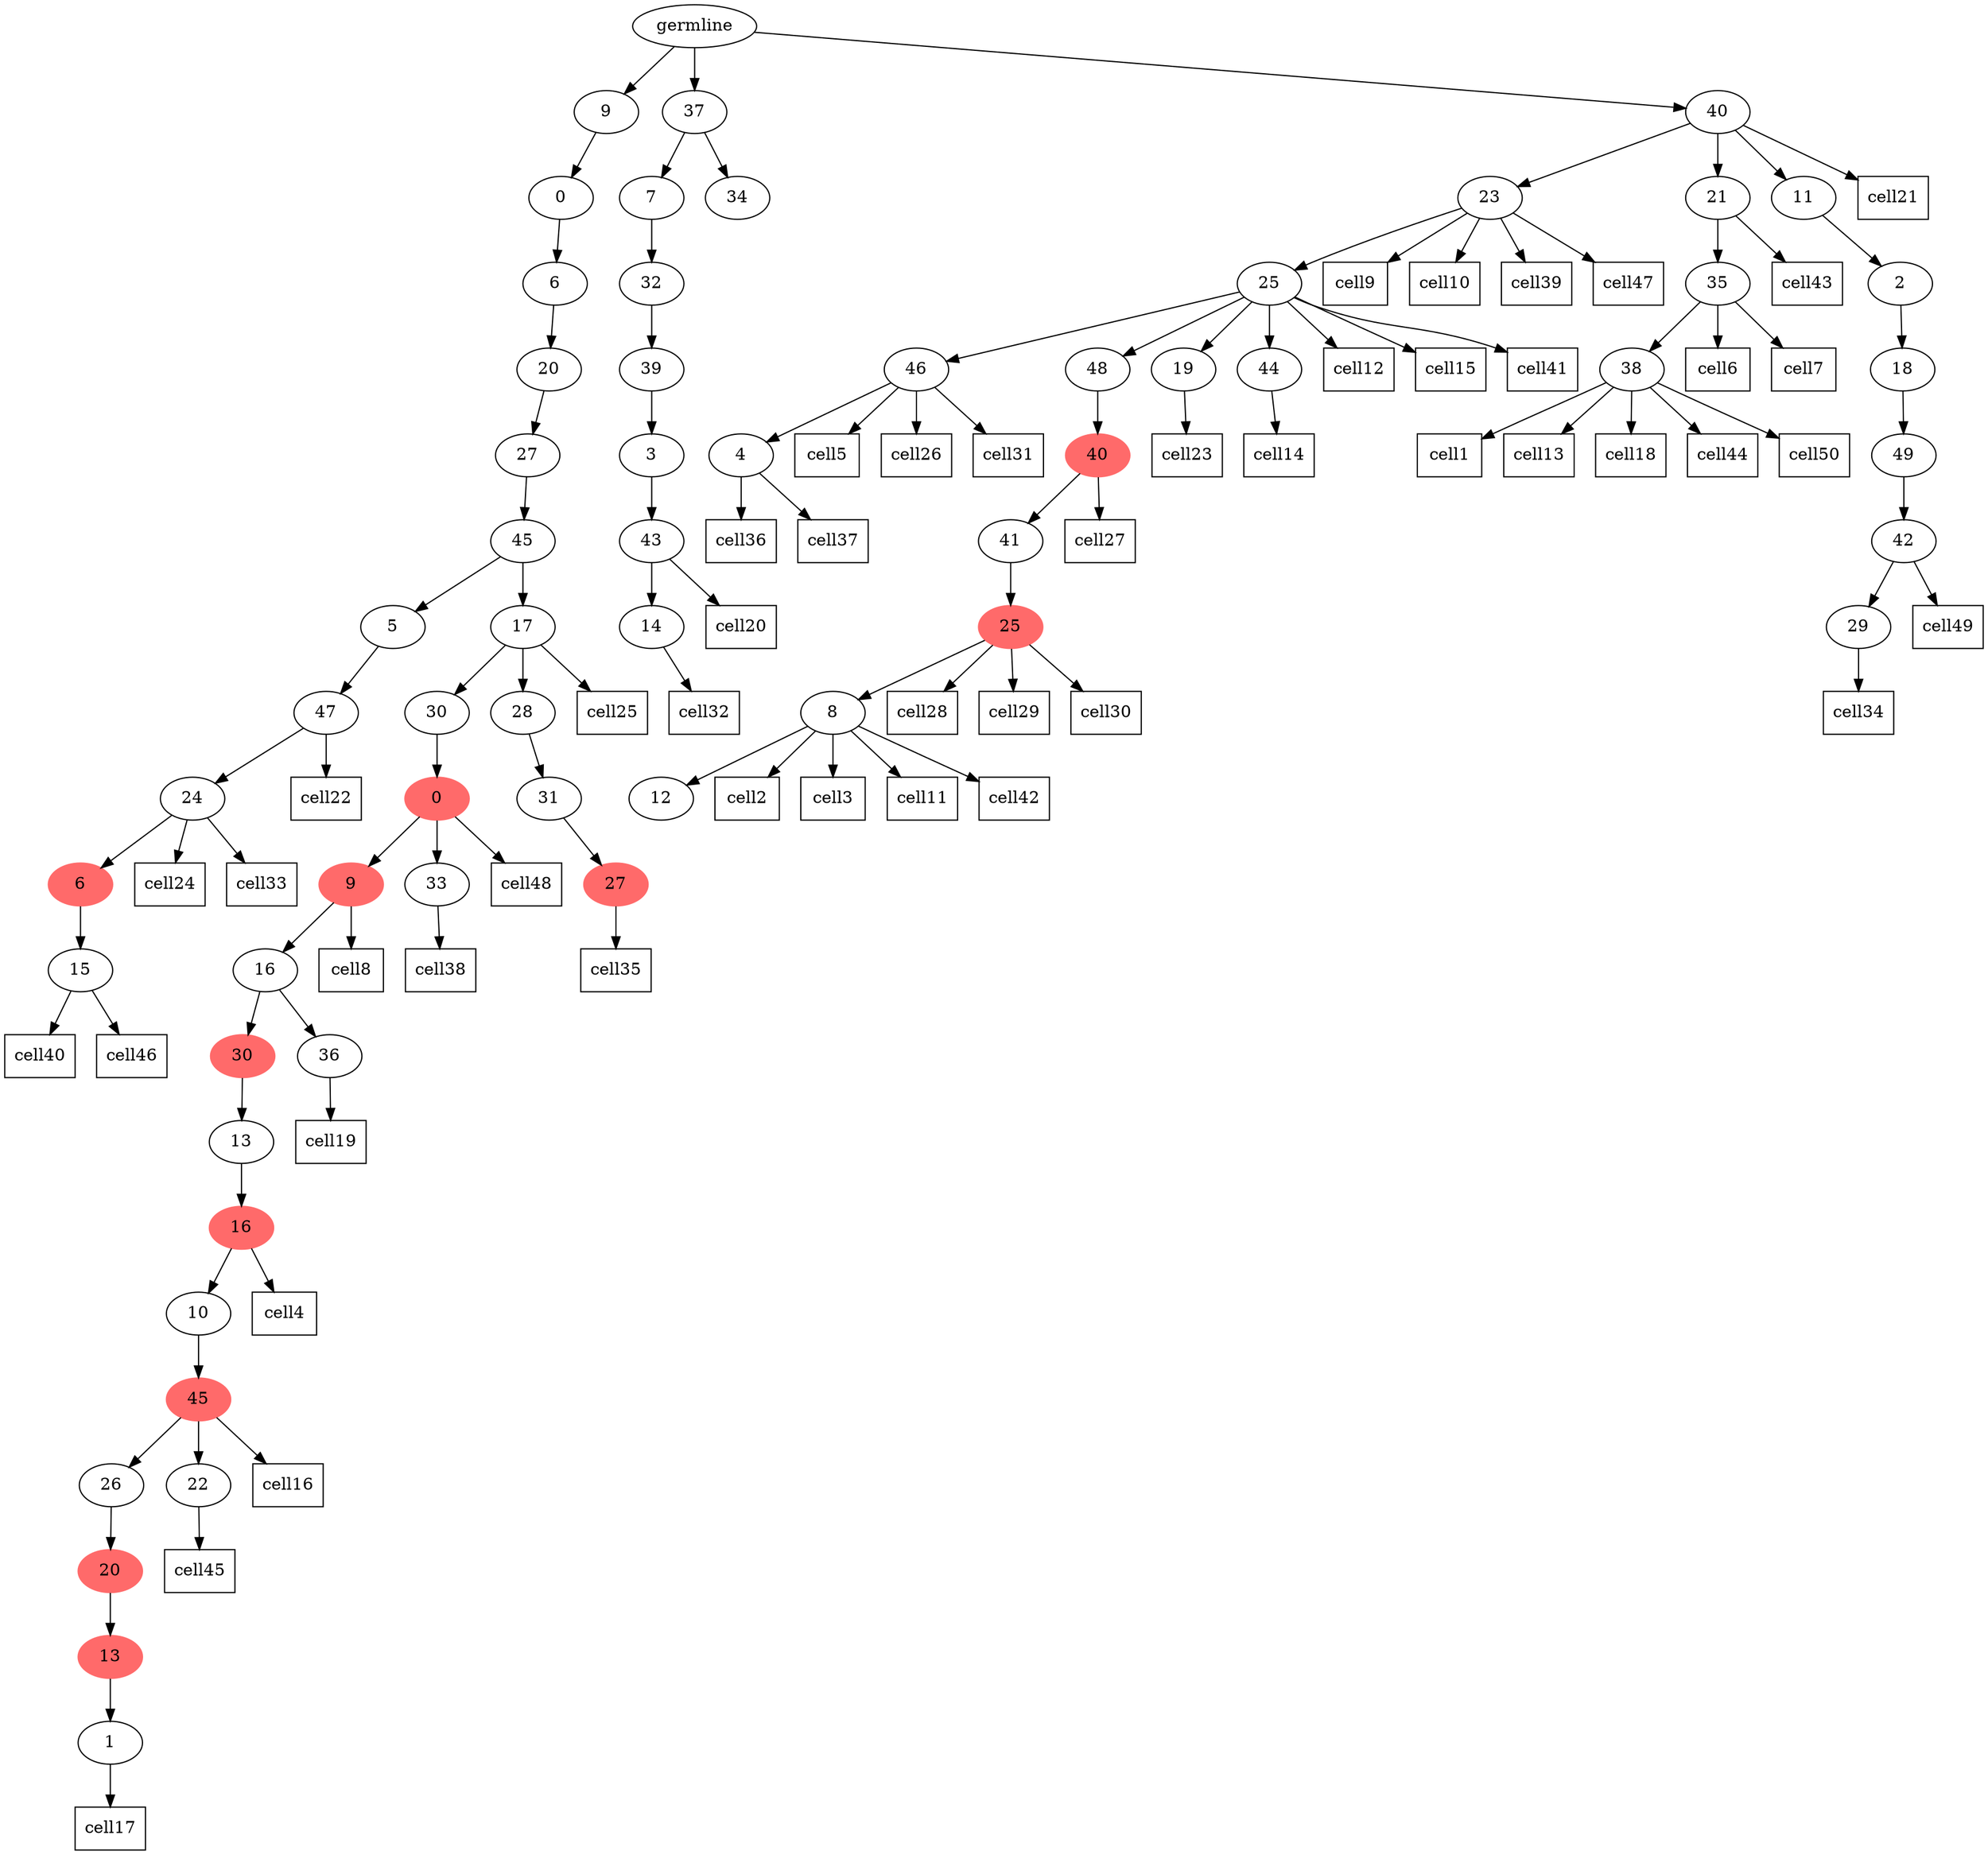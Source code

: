 digraph g {
	"60" -> "61";
	"61" [label="15"];
	"59" -> "60";
	"60" [color=indianred1, style=filled, label="6"];
	"58" -> "59";
	"59" [label="24"];
	"57" -> "58";
	"58" [label="47"];
	"54" -> "55";
	"55" [label="1"];
	"53" -> "54";
	"54" [color=indianred1, style=filled, label="13"];
	"52" -> "53";
	"53" [color=indianred1, style=filled, label="20"];
	"50" -> "51";
	"51" [label="22"];
	"50" -> "52";
	"52" [label="26"];
	"49" -> "50";
	"50" [color=indianred1, style=filled, label="45"];
	"48" -> "49";
	"49" [label="10"];
	"47" -> "48";
	"48" [color=indianred1, style=filled, label="16"];
	"46" -> "47";
	"47" [label="13"];
	"44" -> "45";
	"45" [label="36"];
	"44" -> "46";
	"46" [color=indianred1, style=filled, label="30"];
	"43" -> "44";
	"44" [label="16"];
	"42" -> "43";
	"43" [color=indianred1, style=filled, label="9"];
	"42" -> "56";
	"56" [label="33"];
	"41" -> "42";
	"42" [color=indianred1, style=filled, label="0"];
	"39" -> "40";
	"40" [color=indianred1, style=filled, label="27"];
	"38" -> "39";
	"39" [label="31"];
	"37" -> "38";
	"38" [label="28"];
	"37" -> "41";
	"41" [label="30"];
	"36" -> "37";
	"37" [label="17"];
	"36" -> "57";
	"57" [label="5"];
	"35" -> "36";
	"36" [label="45"];
	"34" -> "35";
	"35" [label="27"];
	"33" -> "34";
	"34" [label="20"];
	"32" -> "33";
	"33" [label="6"];
	"31" -> "32";
	"32" [label="0"];
	"28" -> "29";
	"29" [label="14"];
	"27" -> "28";
	"28" [label="43"];
	"26" -> "27";
	"27" [label="3"];
	"25" -> "26";
	"26" [label="39"];
	"24" -> "25";
	"25" [label="32"];
	"23" -> "24";
	"24" [label="7"];
	"23" -> "30";
	"30" [label="34"];
	"21" -> "22";
	"22" [label="4"];
	"18" -> "19";
	"19" [label="12"];
	"17" -> "18";
	"18" [label="8"];
	"16" -> "17";
	"17" [color=indianred1, style=filled, label="25"];
	"15" -> "16";
	"16" [label="41"];
	"14" -> "15";
	"15" [color=indianred1, style=filled, label="40"];
	"12" -> "13";
	"13" [label="19"];
	"12" -> "14";
	"14" [label="48"];
	"12" -> "20";
	"20" [label="44"];
	"12" -> "21";
	"21" [label="46"];
	"11" -> "12";
	"12" [label="25"];
	"9" -> "10";
	"10" [label="38"];
	"8" -> "9";
	"9" [label="35"];
	"6" -> "7";
	"7" [label="29"];
	"5" -> "6";
	"6" [label="42"];
	"4" -> "5";
	"5" [label="49"];
	"3" -> "4";
	"4" [label="18"];
	"2" -> "3";
	"3" [label="2"];
	"1" -> "2";
	"2" [label="11"];
	"1" -> "8";
	"8" [label="21"];
	"1" -> "11";
	"11" [label="23"];
	"0" -> "1";
	"1" [label="40"];
	"0" -> "23";
	"23" [label="37"];
	"0" -> "31";
	"31" [label="9"];
	"0" [label="germline"];
	"10" -> cell1;
	cell1 [shape=box]
	"18" -> cell2;
	cell2 [shape=box]
	"18" -> cell3;
	cell3 [shape=box]
	"48" -> cell4;
	cell4 [shape=box]
	"21" -> cell5;
	cell5 [shape=box]
	"9" -> cell6;
	cell6 [shape=box]
	"9" -> cell7;
	cell7 [shape=box]
	"43" -> cell8;
	cell8 [shape=box]
	"11" -> cell9;
	cell9 [shape=box]
	"11" -> cell10;
	cell10 [shape=box]
	"18" -> cell11;
	cell11 [shape=box]
	"12" -> cell12;
	cell12 [shape=box]
	"10" -> cell13;
	cell13 [shape=box]
	"20" -> cell14;
	cell14 [shape=box]
	"12" -> cell15;
	cell15 [shape=box]
	"50" -> cell16;
	cell16 [shape=box]
	"55" -> cell17;
	cell17 [shape=box]
	"10" -> cell18;
	cell18 [shape=box]
	"45" -> cell19;
	cell19 [shape=box]
	"28" -> cell20;
	cell20 [shape=box]
	"1" -> cell21;
	cell21 [shape=box]
	"58" -> cell22;
	cell22 [shape=box]
	"13" -> cell23;
	cell23 [shape=box]
	"59" -> cell24;
	cell24 [shape=box]
	"37" -> cell25;
	cell25 [shape=box]
	"21" -> cell26;
	cell26 [shape=box]
	"15" -> cell27;
	cell27 [shape=box]
	"17" -> cell28;
	cell28 [shape=box]
	"17" -> cell29;
	cell29 [shape=box]
	"17" -> cell30;
	cell30 [shape=box]
	"21" -> cell31;
	cell31 [shape=box]
	"29" -> cell32;
	cell32 [shape=box]
	"59" -> cell33;
	cell33 [shape=box]
	"7" -> cell34;
	cell34 [shape=box]
	"40" -> cell35;
	cell35 [shape=box]
	"22" -> cell36;
	cell36 [shape=box]
	"22" -> cell37;
	cell37 [shape=box]
	"56" -> cell38;
	cell38 [shape=box]
	"11" -> cell39;
	cell39 [shape=box]
	"61" -> cell40;
	cell40 [shape=box]
	"12" -> cell41;
	cell41 [shape=box]
	"18" -> cell42;
	cell42 [shape=box]
	"8" -> cell43;
	cell43 [shape=box]
	"10" -> cell44;
	cell44 [shape=box]
	"51" -> cell45;
	cell45 [shape=box]
	"61" -> cell46;
	cell46 [shape=box]
	"11" -> cell47;
	cell47 [shape=box]
	"42" -> cell48;
	cell48 [shape=box]
	"6" -> cell49;
	cell49 [shape=box]
	"10" -> cell50;
	cell50 [shape=box]
}
